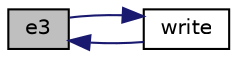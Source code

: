 digraph "e3"
{
  bgcolor="transparent";
  edge [fontname="Helvetica",fontsize="10",labelfontname="Helvetica",labelfontsize="10"];
  node [fontname="Helvetica",fontsize="10",shape=record];
  rankdir="LR";
  Node962 [label="e3",height=0.2,width=0.4,color="black", fillcolor="grey75", style="filled", fontcolor="black"];
  Node962 -> Node963 [dir="back",color="midnightblue",fontsize="10",style="solid",fontname="Helvetica"];
  Node963 [label="write",height=0.2,width=0.4,color="black",URL="$a26121.html#a293fdfec8bdfbd5c3913ab4c9f3454ff",tooltip="Write. "];
  Node963 -> Node962 [dir="back",color="midnightblue",fontsize="10",style="solid",fontname="Helvetica"];
}
